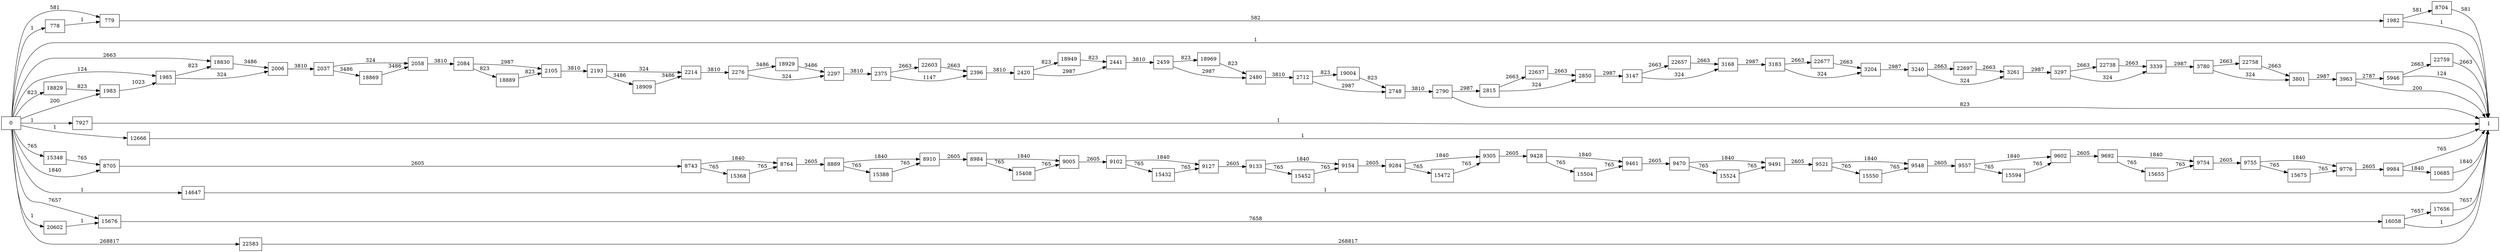 digraph {
	graph [rankdir=LR]
	node [shape=rectangle]
	778 -> 779 [label=1]
	779 -> 1982 [label=582]
	1982 -> 1 [label=1]
	1982 -> 8704 [label=581]
	1983 -> 1985 [label=1023]
	1985 -> 18830 [label=823]
	1985 -> 2006 [label=324]
	2006 -> 2037 [label=3810]
	2037 -> 2058 [label=324]
	2037 -> 18869 [label=3486]
	2058 -> 2084 [label=3810]
	2084 -> 2105 [label=2987]
	2084 -> 18889 [label=823]
	2105 -> 2193 [label=3810]
	2193 -> 2214 [label=324]
	2193 -> 18909 [label=3486]
	2214 -> 2276 [label=3810]
	2276 -> 2297 [label=324]
	2276 -> 18929 [label=3486]
	2297 -> 2375 [label=3810]
	2375 -> 2396 [label=1147]
	2375 -> 22603 [label=2663]
	2396 -> 2420 [label=3810]
	2420 -> 2441 [label=2987]
	2420 -> 18949 [label=823]
	2441 -> 2459 [label=3810]
	2459 -> 2480 [label=2987]
	2459 -> 18969 [label=823]
	2480 -> 2712 [label=3810]
	2712 -> 2748 [label=2987]
	2712 -> 19004 [label=823]
	2748 -> 2790 [label=3810]
	2790 -> 1 [label=823]
	2790 -> 2815 [label=2987]
	2815 -> 2850 [label=324]
	2815 -> 22637 [label=2663]
	2850 -> 3147 [label=2987]
	3147 -> 3168 [label=324]
	3147 -> 22657 [label=2663]
	3168 -> 3183 [label=2987]
	3183 -> 3204 [label=324]
	3183 -> 22677 [label=2663]
	3204 -> 3240 [label=2987]
	3240 -> 3261 [label=324]
	3240 -> 22697 [label=2663]
	3261 -> 3297 [label=2987]
	3297 -> 3339 [label=324]
	3297 -> 22738 [label=2663]
	3339 -> 3780 [label=2987]
	3780 -> 3801 [label=324]
	3780 -> 22758 [label=2663]
	3801 -> 3963 [label=2987]
	3963 -> 1 [label=200]
	3963 -> 5946 [label=2787]
	5946 -> 22759 [label=2663]
	5946 -> 1 [label=124]
	7927 -> 1 [label=1]
	8704 -> 1 [label=581]
	8705 -> 8743 [label=2605]
	8743 -> 8764 [label=1840]
	8743 -> 15368 [label=765]
	8764 -> 8889 [label=2605]
	8889 -> 8910 [label=1840]
	8889 -> 15388 [label=765]
	8910 -> 8984 [label=2605]
	8984 -> 9005 [label=1840]
	8984 -> 15408 [label=765]
	9005 -> 9102 [label=2605]
	9102 -> 9127 [label=1840]
	9102 -> 15432 [label=765]
	9127 -> 9133 [label=2605]
	9133 -> 9154 [label=1840]
	9133 -> 15452 [label=765]
	9154 -> 9284 [label=2605]
	9284 -> 9305 [label=1840]
	9284 -> 15472 [label=765]
	9305 -> 9428 [label=2605]
	9428 -> 9461 [label=1840]
	9428 -> 15504 [label=765]
	9461 -> 9470 [label=2605]
	9470 -> 9491 [label=1840]
	9470 -> 15524 [label=765]
	9491 -> 9521 [label=2605]
	9521 -> 9548 [label=1840]
	9521 -> 15550 [label=765]
	9548 -> 9557 [label=2605]
	9557 -> 9602 [label=1840]
	9557 -> 15594 [label=765]
	9602 -> 9692 [label=2605]
	9692 -> 9754 [label=1840]
	9692 -> 15655 [label=765]
	9754 -> 9755 [label=2605]
	9755 -> 9776 [label=1840]
	9755 -> 15675 [label=765]
	9776 -> 9984 [label=2605]
	9984 -> 1 [label=765]
	9984 -> 10685 [label=1840]
	10685 -> 1 [label=1840]
	12666 -> 1 [label=1]
	14647 -> 1 [label=1]
	15348 -> 8705 [label=765]
	15368 -> 8764 [label=765]
	15388 -> 8910 [label=765]
	15408 -> 9005 [label=765]
	15432 -> 9127 [label=765]
	15452 -> 9154 [label=765]
	15472 -> 9305 [label=765]
	15504 -> 9461 [label=765]
	15524 -> 9491 [label=765]
	15550 -> 9548 [label=765]
	15594 -> 9602 [label=765]
	15655 -> 9754 [label=765]
	15675 -> 9776 [label=765]
	15676 -> 16058 [label=7658]
	16058 -> 1 [label=1]
	16058 -> 17656 [label=7657]
	17656 -> 1 [label=7657]
	18829 -> 1983 [label=823]
	18830 -> 2006 [label=3486]
	18869 -> 2058 [label=3486]
	18889 -> 2105 [label=823]
	18909 -> 2214 [label=3486]
	18929 -> 2297 [label=3486]
	18949 -> 2441 [label=823]
	18969 -> 2480 [label=823]
	19004 -> 2748 [label=823]
	20602 -> 15676 [label=1]
	22583 -> 1 [label=268817]
	22603 -> 2396 [label=2663]
	22637 -> 2850 [label=2663]
	22657 -> 3168 [label=2663]
	22677 -> 3204 [label=2663]
	22697 -> 3261 [label=2663]
	22738 -> 3339 [label=2663]
	22758 -> 3801 [label=2663]
	22759 -> 1 [label=2663]
	0 -> 1983 [label=200]
	0 -> 1985 [label=124]
	0 -> 779 [label=581]
	0 -> 8705 [label=1840]
	0 -> 15676 [label=7657]
	0 -> 18830 [label=2663]
	0 -> 778 [label=1]
	0 -> 1 [label=1]
	0 -> 7927 [label=1]
	0 -> 12666 [label=1]
	0 -> 14647 [label=1]
	0 -> 15348 [label=765]
	0 -> 18829 [label=823]
	0 -> 20602 [label=1]
	0 -> 22583 [label=268817]
}
